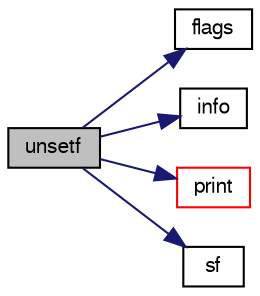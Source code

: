 digraph "unsetf"
{
  bgcolor="transparent";
  edge [fontname="FreeSans",fontsize="10",labelfontname="FreeSans",labelfontsize="10"];
  node [fontname="FreeSans",fontsize="10",shape=record];
  rankdir="LR";
  Node42800 [label="unsetf",height=0.2,width=0.4,color="black", fillcolor="grey75", style="filled", fontcolor="black"];
  Node42800 -> Node42801 [color="midnightblue",fontsize="10",style="solid",fontname="FreeSans"];
  Node42801 [label="flags",height=0.2,width=0.4,color="black",URL="$a26226.html#a21506222cf482e3879b28911ba6a683d",tooltip="Return flags of stream. "];
  Node42800 -> Node42802 [color="midnightblue",fontsize="10",style="solid",fontname="FreeSans"];
  Node42802 [label="info",height=0.2,width=0.4,color="black",URL="$a26226.html#acf03c00da2e08651c45c43e6e900abfa",tooltip="Return info proxy. "];
  Node42800 -> Node42803 [color="midnightblue",fontsize="10",style="solid",fontname="FreeSans"];
  Node42803 [label="print",height=0.2,width=0.4,color="red",URL="$a26226.html#aa61247f481294e0822e293753513bd29",tooltip="Print description of IOstream to Ostream. "];
  Node42800 -> Node42813 [color="midnightblue",fontsize="10",style="solid",fontname="FreeSans"];
  Node42813 [label="sf",height=0.2,width=0.4,color="black",URL="$a19016.html#ab318caaec810447a252e6134c88a7a77"];
}

